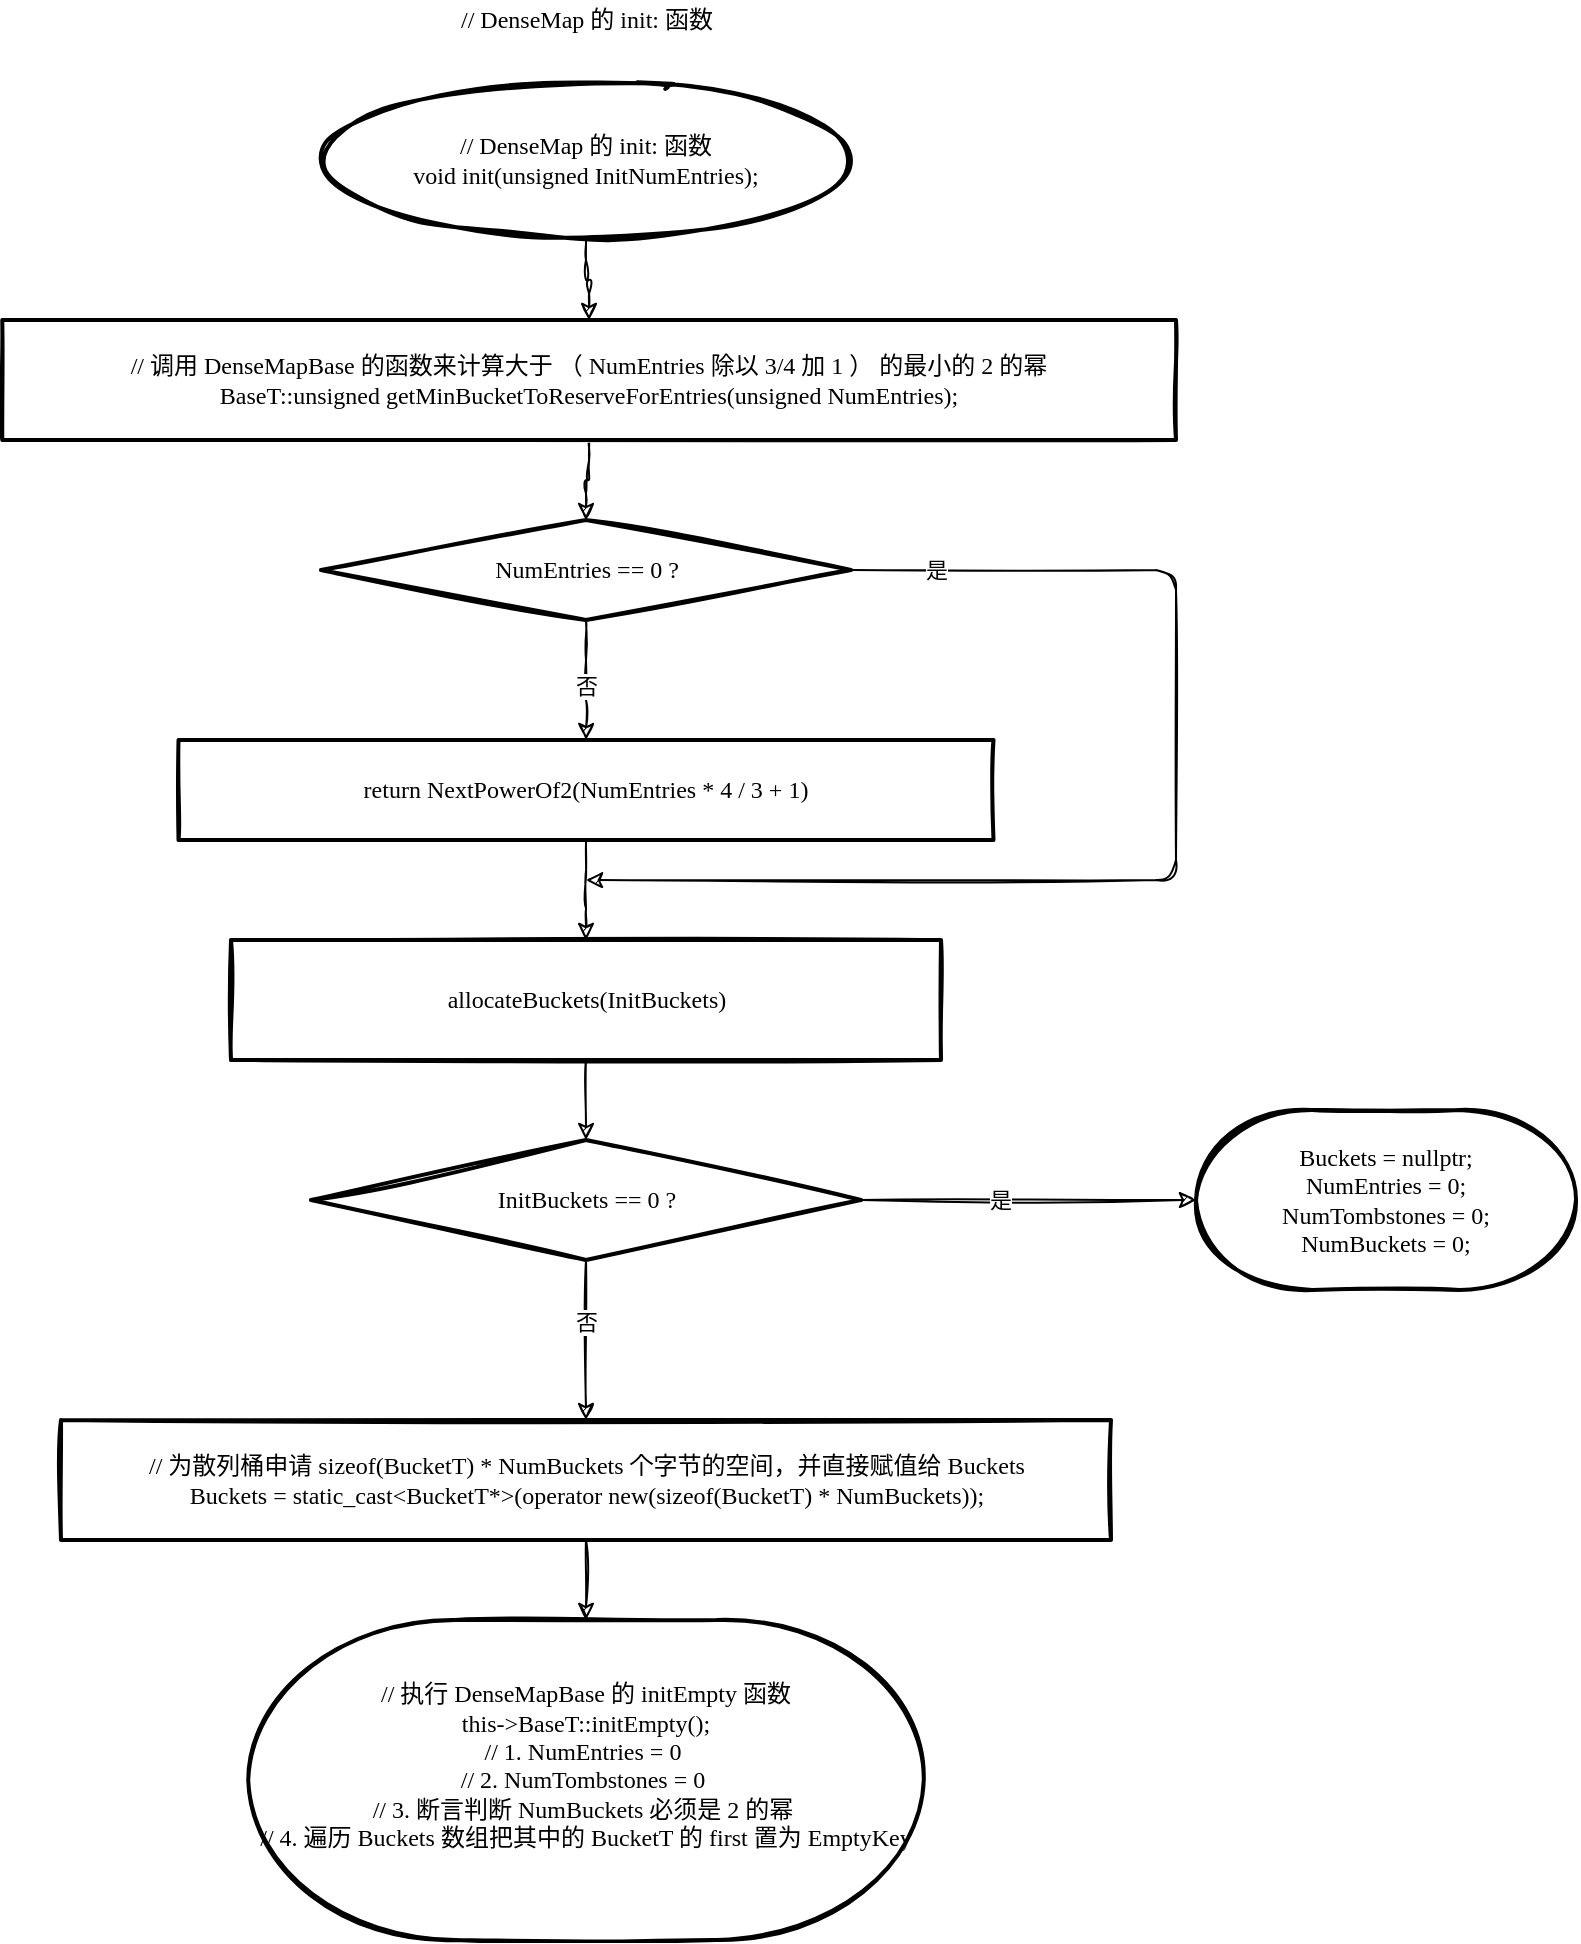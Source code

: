 <mxfile version="13.5.7" type="device"><diagram id="C5RBs43oDa-KdzZeNtuy" name="Page-1"><mxGraphModel dx="5384" dy="4581" grid="1" gridSize="10" guides="1" tooltips="1" connect="1" arrows="1" fold="1" page="1" pageScale="1" pageWidth="827" pageHeight="1169" math="0" shadow="0"><root><mxCell id="WIyWlLk6GJQsqaUBKTNV-0"/><mxCell id="WIyWlLk6GJQsqaUBKTNV-1" parent="WIyWlLk6GJQsqaUBKTNV-0"/><mxCell id="3wakWIrINyBdoY6wQACr-1" value="" style="edgeStyle=orthogonalEdgeStyle;rounded=1;sketch=1;orthogonalLoop=1;jettySize=auto;html=1;fontFamily=Comic Sans MS;" edge="1" parent="WIyWlLk6GJQsqaUBKTNV-1" source="3wakWIrINyBdoY6wQACr-2" target="3wakWIrINyBdoY6wQACr-4"><mxGeometry relative="1" as="geometry"/></mxCell><mxCell id="3wakWIrINyBdoY6wQACr-2" value="// DenseMap 的 init: 函数&lt;br&gt;void init(unsigned InitNumEntries);" style="strokeWidth=2;html=1;shape=mxgraph.flowchart.start_1;whiteSpace=wrap;rounded=0;sketch=1;fillColor=#ffffff;fontFamily=Comic Sans MS;align=center;spacingLeft=0;spacing=2;spacingTop=0;spacingBottom=0;" vertex="1" parent="WIyWlLk6GJQsqaUBKTNV-1"><mxGeometry x="490" y="-1090" width="270" height="80" as="geometry"/></mxCell><mxCell id="3wakWIrINyBdoY6wQACr-3" value="" style="edgeStyle=orthogonalEdgeStyle;rounded=1;sketch=1;orthogonalLoop=1;jettySize=auto;html=1;fontFamily=Comic Sans MS;" edge="1" parent="WIyWlLk6GJQsqaUBKTNV-1" source="3wakWIrINyBdoY6wQACr-4" target="3wakWIrINyBdoY6wQACr-8"><mxGeometry relative="1" as="geometry"/></mxCell><mxCell id="3wakWIrINyBdoY6wQACr-4" value="// 调用 DenseMapBase 的函数来计算大于 （ NumEntries 除以 3/4 加 1 ） 的最小的 2 的幂&lt;br&gt;BaseT::unsigned getMinBucketToReserveForEntries(unsigned NumEntries);" style="whiteSpace=wrap;html=1;rounded=0;fontFamily=Comic Sans MS;strokeWidth=2;spacing=2;spacingTop=0;spacingLeft=0;spacingBottom=0;sketch=1;" vertex="1" parent="WIyWlLk6GJQsqaUBKTNV-1"><mxGeometry x="333.13" y="-970" width="586.87" height="60" as="geometry"/></mxCell><mxCell id="3wakWIrINyBdoY6wQACr-5" value="" style="edgeStyle=orthogonalEdgeStyle;rounded=1;sketch=1;orthogonalLoop=1;jettySize=auto;html=1;fontFamily=Comic Sans MS;" edge="1" parent="WIyWlLk6GJQsqaUBKTNV-1" source="3wakWIrINyBdoY6wQACr-8" target="3wakWIrINyBdoY6wQACr-10"><mxGeometry relative="1" as="geometry"/></mxCell><mxCell id="3wakWIrINyBdoY6wQACr-6" value="否" style="edgeLabel;html=1;align=center;verticalAlign=middle;resizable=0;points=[];fontFamily=Comic Sans MS;" vertex="1" connectable="0" parent="3wakWIrINyBdoY6wQACr-5"><mxGeometry x="0.08" y="4" relative="1" as="geometry"><mxPoint x="-4" as="offset"/></mxGeometry></mxCell><mxCell id="3wakWIrINyBdoY6wQACr-7" value="是" style="edgeStyle=orthogonalEdgeStyle;rounded=1;sketch=1;orthogonalLoop=1;jettySize=auto;html=1;fontFamily=Comic Sans MS;" edge="1" parent="WIyWlLk6GJQsqaUBKTNV-1" source="3wakWIrINyBdoY6wQACr-8"><mxGeometry x="-0.861" relative="1" as="geometry"><mxPoint x="625" y="-690" as="targetPoint"/><Array as="points"><mxPoint x="920" y="-845"/><mxPoint x="920" y="-690"/></Array><mxPoint as="offset"/></mxGeometry></mxCell><mxCell id="3wakWIrINyBdoY6wQACr-8" value="NumEntries == 0 ?" style="rhombus;whiteSpace=wrap;html=1;rounded=0;fontFamily=Comic Sans MS;strokeWidth=2;spacing=2;spacingTop=0;spacingLeft=0;spacingBottom=0;sketch=1;" vertex="1" parent="WIyWlLk6GJQsqaUBKTNV-1"><mxGeometry x="492.5" y="-870" width="265" height="50" as="geometry"/></mxCell><mxCell id="3wakWIrINyBdoY6wQACr-9" value="" style="edgeStyle=orthogonalEdgeStyle;rounded=1;sketch=1;orthogonalLoop=1;jettySize=auto;html=1;fontFamily=Comic Sans MS;" edge="1" parent="WIyWlLk6GJQsqaUBKTNV-1" source="3wakWIrINyBdoY6wQACr-10" target="3wakWIrINyBdoY6wQACr-12"><mxGeometry relative="1" as="geometry"/></mxCell><mxCell id="3wakWIrINyBdoY6wQACr-10" value="return NextPowerOf2(NumEntries * 4 / 3 + 1)" style="whiteSpace=wrap;html=1;rounded=0;fontFamily=Comic Sans MS;strokeWidth=2;spacing=2;spacingTop=0;spacingLeft=0;spacingBottom=0;sketch=1;" vertex="1" parent="WIyWlLk6GJQsqaUBKTNV-1"><mxGeometry x="421.25" y="-760" width="407.5" height="50" as="geometry"/></mxCell><mxCell id="3wakWIrINyBdoY6wQACr-11" value="" style="edgeStyle=orthogonalEdgeStyle;rounded=1;sketch=1;orthogonalLoop=1;jettySize=auto;html=1;fontFamily=Comic Sans MS;" edge="1" parent="WIyWlLk6GJQsqaUBKTNV-1" source="3wakWIrINyBdoY6wQACr-12" target="3wakWIrINyBdoY6wQACr-17"><mxGeometry relative="1" as="geometry"/></mxCell><mxCell id="3wakWIrINyBdoY6wQACr-12" value="allocateBuckets(InitBuckets)" style="whiteSpace=wrap;html=1;rounded=0;fontFamily=Comic Sans MS;strokeWidth=2;spacing=2;spacingTop=0;spacingLeft=0;spacingBottom=0;sketch=1;" vertex="1" parent="WIyWlLk6GJQsqaUBKTNV-1"><mxGeometry x="447.5" y="-660" width="355" height="60" as="geometry"/></mxCell><mxCell id="3wakWIrINyBdoY6wQACr-13" value="" style="edgeStyle=orthogonalEdgeStyle;rounded=1;sketch=1;orthogonalLoop=1;jettySize=auto;html=1;fontFamily=Comic Sans MS;" edge="1" parent="WIyWlLk6GJQsqaUBKTNV-1" source="3wakWIrINyBdoY6wQACr-17" target="3wakWIrINyBdoY6wQACr-18"><mxGeometry relative="1" as="geometry"/></mxCell><mxCell id="3wakWIrINyBdoY6wQACr-14" value="是" style="edgeLabel;html=1;align=center;verticalAlign=middle;resizable=0;points=[];fontFamily=Comic Sans MS;" vertex="1" connectable="0" parent="3wakWIrINyBdoY6wQACr-13"><mxGeometry x="-0.259" y="2" relative="1" as="geometry"><mxPoint x="7.06" y="2" as="offset"/></mxGeometry></mxCell><mxCell id="3wakWIrINyBdoY6wQACr-15" value="" style="edgeStyle=orthogonalEdgeStyle;rounded=1;sketch=1;orthogonalLoop=1;jettySize=auto;html=1;fontFamily=Comic Sans MS;" edge="1" parent="WIyWlLk6GJQsqaUBKTNV-1" source="3wakWIrINyBdoY6wQACr-17" target="3wakWIrINyBdoY6wQACr-20"><mxGeometry relative="1" as="geometry"/></mxCell><mxCell id="3wakWIrINyBdoY6wQACr-16" value="否" style="edgeLabel;html=1;align=center;verticalAlign=middle;resizable=0;points=[];fontFamily=Comic Sans MS;" vertex="1" connectable="0" parent="3wakWIrINyBdoY6wQACr-15"><mxGeometry x="-0.231" y="2" relative="1" as="geometry"><mxPoint x="-2" as="offset"/></mxGeometry></mxCell><mxCell id="3wakWIrINyBdoY6wQACr-17" value="InitBuckets == 0 ?" style="rhombus;whiteSpace=wrap;html=1;rounded=0;fontFamily=Comic Sans MS;strokeWidth=2;spacing=2;spacingTop=0;spacingLeft=0;spacingBottom=0;sketch=1;" vertex="1" parent="WIyWlLk6GJQsqaUBKTNV-1"><mxGeometry x="487.5" y="-560" width="275" height="60" as="geometry"/></mxCell><mxCell id="3wakWIrINyBdoY6wQACr-18" value="Buckets = nullptr;&lt;br&gt;NumEntries = 0;&lt;br&gt;NumTombstones = 0;&lt;br&gt;NumBuckets = 0;&lt;br&gt;" style="strokeWidth=2;html=1;shape=mxgraph.flowchart.terminator;whiteSpace=wrap;rounded=0;sketch=1;fillColor=#ffffff;fontFamily=Comic Sans MS;align=center;" vertex="1" parent="WIyWlLk6GJQsqaUBKTNV-1"><mxGeometry x="930" y="-575" width="190" height="90" as="geometry"/></mxCell><mxCell id="3wakWIrINyBdoY6wQACr-19" value="" style="edgeStyle=orthogonalEdgeStyle;rounded=1;sketch=1;orthogonalLoop=1;jettySize=auto;html=1;fontFamily=Comic Sans MS;entryX=0.5;entryY=0;entryDx=0;entryDy=0;entryPerimeter=0;" edge="1" parent="WIyWlLk6GJQsqaUBKTNV-1" source="3wakWIrINyBdoY6wQACr-20" target="3wakWIrINyBdoY6wQACr-21"><mxGeometry relative="1" as="geometry"><mxPoint x="625" y="-270" as="targetPoint"/></mxGeometry></mxCell><mxCell id="3wakWIrINyBdoY6wQACr-20" value="&lt;div&gt;// 为散列桶申请 sizeof(BucketT) * NumBuckets 个字节的空间，并直接赋值给 Buckets&lt;/div&gt;&lt;div&gt;Buckets = static_cast&amp;lt;BucketT*&amp;gt;(operator new(sizeof(BucketT) * NumBuckets));&lt;/div&gt;" style="whiteSpace=wrap;html=1;rounded=0;fontFamily=Comic Sans MS;strokeWidth=2;spacing=2;spacingTop=0;spacingLeft=0;spacingBottom=0;sketch=1;" vertex="1" parent="WIyWlLk6GJQsqaUBKTNV-1"><mxGeometry x="362.5" y="-420" width="525" height="60" as="geometry"/></mxCell><mxCell id="3wakWIrINyBdoY6wQACr-21" value="&lt;div&gt;// 执行 DenseMapBase 的 initEmpty 函数&lt;/div&gt;&lt;div&gt;this-&amp;gt;BaseT::initEmpty();&lt;/div&gt;&lt;div&gt;// 1. NumEntries = 0&amp;nbsp;&lt;/div&gt;&lt;div&gt;// 2. NumTombstones = 0&amp;nbsp;&lt;/div&gt;&lt;div&gt;// 3. 断言判断 NumBuckets 必须是 2 的幂&amp;nbsp;&lt;/div&gt;&lt;div&gt;// 4. 遍历 Buckets 数组把其中的 BucketT 的 first 置为 EmptyKey&lt;/div&gt;&lt;div&gt;&lt;br&gt;&lt;/div&gt;" style="strokeWidth=2;html=1;shape=mxgraph.flowchart.terminator;whiteSpace=wrap;rounded=0;sketch=1;fillColor=#ffffff;fontFamily=Comic Sans MS;align=center;aspect=fixed;" vertex="1" parent="WIyWlLk6GJQsqaUBKTNV-1"><mxGeometry x="456.11" y="-320" width="337.78" height="160" as="geometry"/></mxCell><mxCell id="3wakWIrINyBdoY6wQACr-22" value="// DenseMap 的 init: 函数" style="text;html=1;strokeColor=none;fillColor=none;align=center;verticalAlign=middle;whiteSpace=wrap;rounded=0;sketch=1;fontFamily=Comic Sans MS;" vertex="1" parent="WIyWlLk6GJQsqaUBKTNV-1"><mxGeometry x="382.5" y="-1130" width="485" height="20" as="geometry"/></mxCell></root></mxGraphModel></diagram></mxfile>
